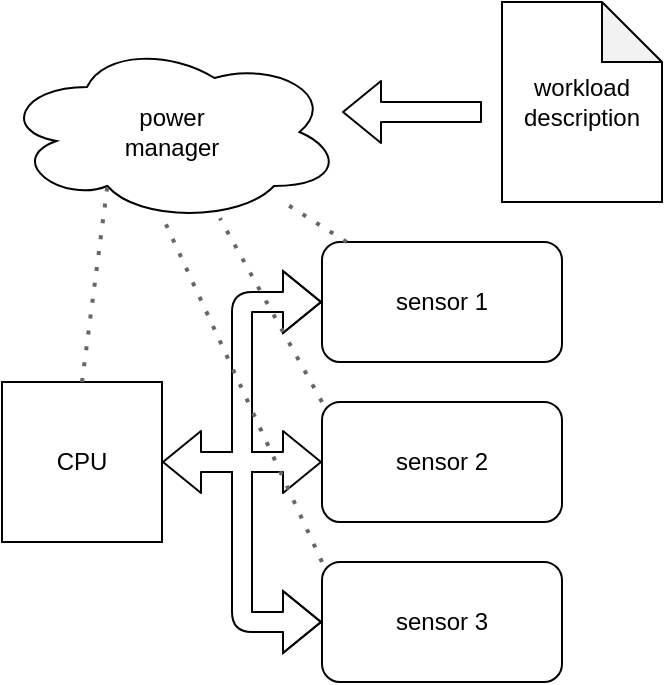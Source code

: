 <mxfile>
    <diagram id="J_-E8iECscZHsoJNrdkX" name="Page-1">
        <mxGraphModel dx="1503" dy="1623" grid="1" gridSize="10" guides="1" tooltips="1" connect="1" arrows="1" fold="1" page="1" pageScale="1" pageWidth="850" pageHeight="1100" math="0" shadow="0">
            <root>
                <mxCell id="0"/>
                <mxCell id="1" parent="0"/>
                <mxCell id="12" value="" style="shape=flexArrow;endArrow=classic;html=1;entryX=0;entryY=0.5;entryDx=0;entryDy=0;startArrow=none;startFill=0;fillColor=default;" parent="1" edge="1">
                    <mxGeometry width="50" height="50" relative="1" as="geometry">
                        <mxPoint x="490" y="-360" as="sourcePoint"/>
                        <mxPoint x="530" y="-280" as="targetPoint"/>
                        <Array as="points">
                            <mxPoint x="490" y="-280"/>
                        </Array>
                    </mxGeometry>
                </mxCell>
                <mxCell id="2" value="CPU" style="whiteSpace=wrap;html=1;aspect=fixed;" parent="1" vertex="1">
                    <mxGeometry x="370" y="-400" width="80" height="80" as="geometry"/>
                </mxCell>
                <mxCell id="3" value="sensor 1" style="rounded=1;whiteSpace=wrap;html=1;" parent="1" vertex="1">
                    <mxGeometry x="530" y="-470" width="120" height="60" as="geometry"/>
                </mxCell>
                <mxCell id="4" value="sensor 3" style="rounded=1;whiteSpace=wrap;html=1;" parent="1" vertex="1">
                    <mxGeometry x="530" y="-310" width="120" height="60" as="geometry"/>
                </mxCell>
                <mxCell id="5" value="sensor 2" style="rounded=1;whiteSpace=wrap;html=1;" parent="1" vertex="1">
                    <mxGeometry x="530" y="-390" width="120" height="60" as="geometry"/>
                </mxCell>
                <mxCell id="11" value="" style="shape=flexArrow;endArrow=classic;html=1;entryX=0;entryY=0.5;entryDx=0;entryDy=0;fillColor=default;" parent="1" target="3" edge="1">
                    <mxGeometry width="50" height="50" relative="1" as="geometry">
                        <mxPoint x="490" y="-360" as="sourcePoint"/>
                        <mxPoint x="520" y="-440" as="targetPoint"/>
                        <Array as="points">
                            <mxPoint x="490" y="-440"/>
                        </Array>
                    </mxGeometry>
                </mxCell>
                <mxCell id="10" value="" style="shape=flexArrow;endArrow=classic;startArrow=classic;html=1;exitX=1;exitY=0.5;exitDx=0;exitDy=0;entryX=0;entryY=0.5;entryDx=0;entryDy=0;fillColor=default;strokeColor=default;gradientColor=none;" parent="1" source="2" target="5" edge="1">
                    <mxGeometry width="100" height="100" relative="1" as="geometry">
                        <mxPoint x="580" y="-230" as="sourcePoint"/>
                        <mxPoint x="680" y="-330" as="targetPoint"/>
                    </mxGeometry>
                </mxCell>
                <mxCell id="13" value="" style="rounded=0;whiteSpace=wrap;html=1;strokeColor=#FFFFFF;rotation=0;" parent="1" vertex="1">
                    <mxGeometry x="486" y="-381" width="8" height="60" as="geometry"/>
                </mxCell>
                <mxCell id="16" value="power&lt;br&gt;manager" style="ellipse;shape=cloud;whiteSpace=wrap;html=1;strokeColor=#000000;" parent="1" vertex="1">
                    <mxGeometry x="370" y="-570" width="170" height="90" as="geometry"/>
                </mxCell>
                <mxCell id="17" value="" style="endArrow=none;dashed=1;html=1;dashPattern=1 3;strokeWidth=2;strokeColor=#666666;fillColor=#f5f5f5;" parent="1" source="3" target="16" edge="1">
                    <mxGeometry width="50" height="50" relative="1" as="geometry">
                        <mxPoint x="550" y="-390" as="sourcePoint"/>
                        <mxPoint x="600" y="-440" as="targetPoint"/>
                    </mxGeometry>
                </mxCell>
                <mxCell id="18" value="" style="endArrow=none;dashed=1;html=1;dashPattern=1 3;strokeWidth=2;strokeColor=#666666;fillColor=#f5f5f5;exitX=0;exitY=0;exitDx=0;exitDy=0;" parent="1" source="5" target="16" edge="1">
                    <mxGeometry width="50" height="50" relative="1" as="geometry">
                        <mxPoint x="550" y="-390" as="sourcePoint"/>
                        <mxPoint x="600" y="-440" as="targetPoint"/>
                    </mxGeometry>
                </mxCell>
                <mxCell id="19" value="" style="endArrow=none;dashed=1;html=1;dashPattern=1 3;strokeWidth=2;strokeColor=#666666;fillColor=#f5f5f5;entryX=0.469;entryY=0.959;entryDx=0;entryDy=0;entryPerimeter=0;exitX=0;exitY=0;exitDx=0;exitDy=0;" parent="1" source="4" target="16" edge="1">
                    <mxGeometry width="50" height="50" relative="1" as="geometry">
                        <mxPoint x="550" y="-390" as="sourcePoint"/>
                        <mxPoint x="600" y="-440" as="targetPoint"/>
                    </mxGeometry>
                </mxCell>
                <mxCell id="20" value="" style="endArrow=none;dashed=1;html=1;dashPattern=1 3;strokeWidth=2;strokeColor=#666666;fillColor=#f5f5f5;entryX=0.31;entryY=0.8;entryDx=0;entryDy=0;entryPerimeter=0;exitX=0.5;exitY=0;exitDx=0;exitDy=0;" parent="1" source="2" target="16" edge="1">
                    <mxGeometry width="50" height="50" relative="1" as="geometry">
                        <mxPoint x="550" y="-390" as="sourcePoint"/>
                        <mxPoint x="600" y="-440" as="targetPoint"/>
                    </mxGeometry>
                </mxCell>
                <mxCell id="21" value="workload description" style="shape=note;whiteSpace=wrap;html=1;backgroundOutline=1;darkOpacity=0.05;strokeColor=#000000;" parent="1" vertex="1">
                    <mxGeometry x="620" y="-590" width="80" height="100" as="geometry"/>
                </mxCell>
                <mxCell id="22" value="" style="shape=flexArrow;endArrow=classic;html=1;strokeColor=default;fillColor=default;gradientColor=none;" parent="1" edge="1">
                    <mxGeometry width="50" height="50" relative="1" as="geometry">
                        <mxPoint x="610" y="-535" as="sourcePoint"/>
                        <mxPoint x="540" y="-535" as="targetPoint"/>
                    </mxGeometry>
                </mxCell>
            </root>
        </mxGraphModel>
    </diagram>
</mxfile>